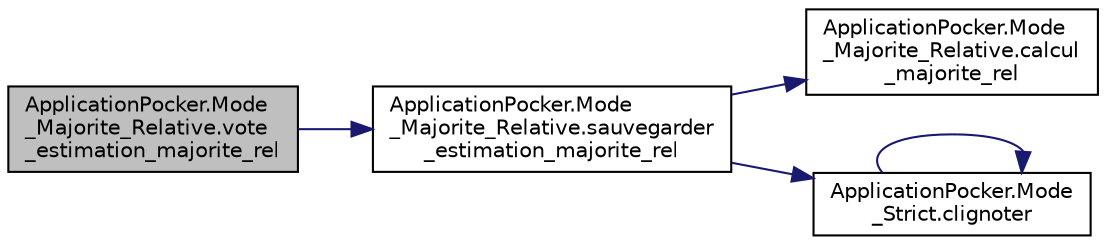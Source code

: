 digraph "ApplicationPocker.Mode_Majorite_Relative.vote_estimation_majorite_rel"
{
  edge [fontname="Helvetica",fontsize="10",labelfontname="Helvetica",labelfontsize="10"];
  node [fontname="Helvetica",fontsize="10",shape=record];
  rankdir="LR";
  Node33 [label="ApplicationPocker.Mode\l_Majorite_Relative.vote\l_estimation_majorite_rel",height=0.2,width=0.4,color="black", fillcolor="grey75", style="filled", fontcolor="black"];
  Node33 -> Node34 [color="midnightblue",fontsize="10",style="solid",fontname="Helvetica"];
  Node34 [label="ApplicationPocker.Mode\l_Majorite_Relative.sauvegarder\l_estimation_majorite_rel",height=0.2,width=0.4,color="black", fillcolor="white", style="filled",URL="$class_application_pocker_1_1_mode___majorite___relative.html#ace3834e159befb96257af4ec2eb9f4e2"];
  Node34 -> Node35 [color="midnightblue",fontsize="10",style="solid",fontname="Helvetica"];
  Node35 [label="ApplicationPocker.Mode\l_Majorite_Relative.calcul\l_majorite_rel",height=0.2,width=0.4,color="black", fillcolor="white", style="filled",URL="$class_application_pocker_1_1_mode___majorite___relative.html#af9bb1561520e05a2a3732f367caaf5d6"];
  Node34 -> Node36 [color="midnightblue",fontsize="10",style="solid",fontname="Helvetica"];
  Node36 [label="ApplicationPocker.Mode\l_Strict.clignoter",height=0.2,width=0.4,color="black", fillcolor="white", style="filled",URL="$class_application_pocker_1_1_mode___strict.html#a843a41abde8f3149546359546840d74a"];
  Node36 -> Node36 [color="midnightblue",fontsize="10",style="solid",fontname="Helvetica"];
}
